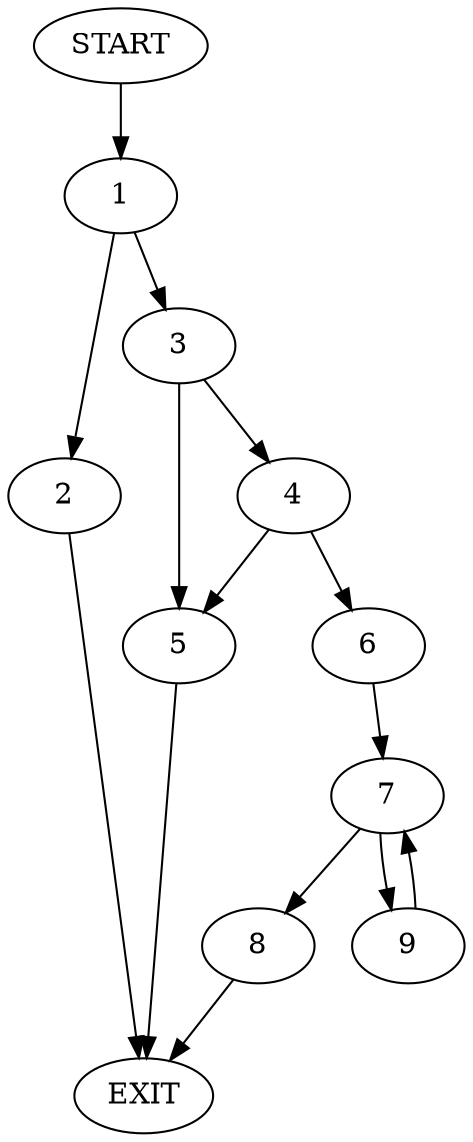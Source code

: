 digraph {
0 [label="START"]
10 [label="EXIT"]
0 -> 1
1 -> 2
1 -> 3
3 -> 4
3 -> 5
2 -> 10
5 -> 10
4 -> 6
4 -> 5
6 -> 7
7 -> 8
7 -> 9
8 -> 10
9 -> 7
}
